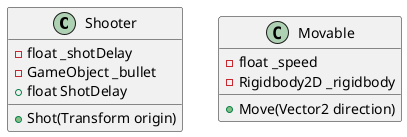 @startuml

class Shooter {
    -float _shotDelay
    -GameObject _bullet
    +float ShotDelay
    +Shot(Transform origin)
}

class Movable {
    -float _speed
    -Rigidbody2D _rigidbody
    +Move(Vector2 direction)
}
@enduml